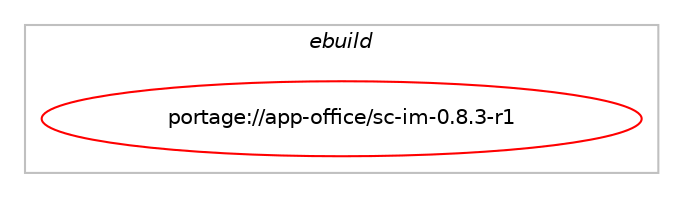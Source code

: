 digraph prolog {

# *************
# Graph options
# *************

newrank=true;
concentrate=true;
compound=true;
graph [rankdir=LR,fontname=Helvetica,fontsize=10,ranksep=1.5];#, ranksep=2.5, nodesep=0.2];
edge  [arrowhead=vee];
node  [fontname=Helvetica,fontsize=10];

# **********
# The ebuild
# **********

subgraph cluster_leftcol {
color=gray;
label=<<i>ebuild</i>>;
id [label="portage://app-office/sc-im-0.8.3-r1", color=red, width=4, href="../app-office/sc-im-0.8.3-r1.svg"];
}

# ****************
# The dependencies
# ****************

subgraph cluster_midcol {
color=gray;
label=<<i>dependencies</i>>;
subgraph cluster_compile {
fillcolor="#eeeeee";
style=filled;
label=<<i>compile</i>>;
# *** BEGIN UNKNOWN DEPENDENCY TYPE (TODO) ***
# id -> equal(use_conditional_group(positive,X,portage://app-office/sc-im-0.8.3-r1,[package_dependency(portage://app-office/sc-im-0.8.3-r1,install,no,x11-misc,xclip,none,[,,],[],[])]))
# *** END UNKNOWN DEPENDENCY TYPE (TODO) ***

# *** BEGIN UNKNOWN DEPENDENCY TYPE (TODO) ***
# id -> equal(use_conditional_group(positive,lua,portage://app-office/sc-im-0.8.3-r1,[use_conditional_group(positive,lua_single_target_luajit,portage://app-office/sc-im-0.8.3-r1,[package_dependency(portage://app-office/sc-im-0.8.3-r1,install,no,dev-lang,luajit,none,[,,],any_same_slot,[])]),use_conditional_group(positive,lua_single_target_lua5-1,portage://app-office/sc-im-0.8.3-r1,[package_dependency(portage://app-office/sc-im-0.8.3-r1,install,no,dev-lang,lua,none,[,,],[slot(5.1)],[])])]))
# *** END UNKNOWN DEPENDENCY TYPE (TODO) ***

# *** BEGIN UNKNOWN DEPENDENCY TYPE (TODO) ***
# id -> equal(use_conditional_group(positive,ods,portage://app-office/sc-im-0.8.3-r1,[package_dependency(portage://app-office/sc-im-0.8.3-r1,install,no,dev-libs,libxml2,none,[,,],[],[]),package_dependency(portage://app-office/sc-im-0.8.3-r1,install,no,dev-libs,libzip,none,[,,],[],[])]))
# *** END UNKNOWN DEPENDENCY TYPE (TODO) ***

# *** BEGIN UNKNOWN DEPENDENCY TYPE (TODO) ***
# id -> equal(use_conditional_group(positive,plots,portage://app-office/sc-im-0.8.3-r1,[package_dependency(portage://app-office/sc-im-0.8.3-r1,install,no,sci-visualization,gnuplot,none,[,,],[],[])]))
# *** END UNKNOWN DEPENDENCY TYPE (TODO) ***

# *** BEGIN UNKNOWN DEPENDENCY TYPE (TODO) ***
# id -> equal(use_conditional_group(positive,tmux,portage://app-office/sc-im-0.8.3-r1,[package_dependency(portage://app-office/sc-im-0.8.3-r1,install,no,app-misc,tmux,none,[,,],[],[])]))
# *** END UNKNOWN DEPENDENCY TYPE (TODO) ***

# *** BEGIN UNKNOWN DEPENDENCY TYPE (TODO) ***
# id -> equal(use_conditional_group(positive,wayland,portage://app-office/sc-im-0.8.3-r1,[package_dependency(portage://app-office/sc-im-0.8.3-r1,install,no,gui-apps,wl-clipboard,none,[,,],[],[])]))
# *** END UNKNOWN DEPENDENCY TYPE (TODO) ***

# *** BEGIN UNKNOWN DEPENDENCY TYPE (TODO) ***
# id -> equal(use_conditional_group(positive,xls,portage://app-office/sc-im-0.8.3-r1,[package_dependency(portage://app-office/sc-im-0.8.3-r1,install,no,dev-libs,libxls,none,[,,],[],[])]))
# *** END UNKNOWN DEPENDENCY TYPE (TODO) ***

# *** BEGIN UNKNOWN DEPENDENCY TYPE (TODO) ***
# id -> equal(use_conditional_group(positive,xlsx,portage://app-office/sc-im-0.8.3-r1,[package_dependency(portage://app-office/sc-im-0.8.3-r1,install,no,dev-libs,libxlsxwriter,none,[,,],[],[]),package_dependency(portage://app-office/sc-im-0.8.3-r1,install,no,dev-libs,libxml2,none,[,,],[],[]),package_dependency(portage://app-office/sc-im-0.8.3-r1,install,no,dev-libs,libzip,none,[,,],[],[])]))
# *** END UNKNOWN DEPENDENCY TYPE (TODO) ***

# *** BEGIN UNKNOWN DEPENDENCY TYPE (TODO) ***
# id -> equal(package_dependency(portage://app-office/sc-im-0.8.3-r1,install,no,sys-libs,ncurses,none,[,,],any_same_slot,[]))
# *** END UNKNOWN DEPENDENCY TYPE (TODO) ***

}
subgraph cluster_compileandrun {
fillcolor="#eeeeee";
style=filled;
label=<<i>compile and run</i>>;
}
subgraph cluster_run {
fillcolor="#eeeeee";
style=filled;
label=<<i>run</i>>;
# *** BEGIN UNKNOWN DEPENDENCY TYPE (TODO) ***
# id -> equal(use_conditional_group(positive,X,portage://app-office/sc-im-0.8.3-r1,[package_dependency(portage://app-office/sc-im-0.8.3-r1,run,no,x11-misc,xclip,none,[,,],[],[])]))
# *** END UNKNOWN DEPENDENCY TYPE (TODO) ***

# *** BEGIN UNKNOWN DEPENDENCY TYPE (TODO) ***
# id -> equal(use_conditional_group(positive,lua,portage://app-office/sc-im-0.8.3-r1,[use_conditional_group(positive,lua_single_target_luajit,portage://app-office/sc-im-0.8.3-r1,[package_dependency(portage://app-office/sc-im-0.8.3-r1,run,no,dev-lang,luajit,none,[,,],any_same_slot,[])]),use_conditional_group(positive,lua_single_target_lua5-1,portage://app-office/sc-im-0.8.3-r1,[package_dependency(portage://app-office/sc-im-0.8.3-r1,run,no,dev-lang,lua,none,[,,],[slot(5.1)],[])])]))
# *** END UNKNOWN DEPENDENCY TYPE (TODO) ***

# *** BEGIN UNKNOWN DEPENDENCY TYPE (TODO) ***
# id -> equal(use_conditional_group(positive,ods,portage://app-office/sc-im-0.8.3-r1,[package_dependency(portage://app-office/sc-im-0.8.3-r1,run,no,dev-libs,libxml2,none,[,,],[],[]),package_dependency(portage://app-office/sc-im-0.8.3-r1,run,no,dev-libs,libzip,none,[,,],[],[])]))
# *** END UNKNOWN DEPENDENCY TYPE (TODO) ***

# *** BEGIN UNKNOWN DEPENDENCY TYPE (TODO) ***
# id -> equal(use_conditional_group(positive,plots,portage://app-office/sc-im-0.8.3-r1,[package_dependency(portage://app-office/sc-im-0.8.3-r1,run,no,sci-visualization,gnuplot,none,[,,],[],[])]))
# *** END UNKNOWN DEPENDENCY TYPE (TODO) ***

# *** BEGIN UNKNOWN DEPENDENCY TYPE (TODO) ***
# id -> equal(use_conditional_group(positive,tmux,portage://app-office/sc-im-0.8.3-r1,[package_dependency(portage://app-office/sc-im-0.8.3-r1,run,no,app-misc,tmux,none,[,,],[],[])]))
# *** END UNKNOWN DEPENDENCY TYPE (TODO) ***

# *** BEGIN UNKNOWN DEPENDENCY TYPE (TODO) ***
# id -> equal(use_conditional_group(positive,wayland,portage://app-office/sc-im-0.8.3-r1,[package_dependency(portage://app-office/sc-im-0.8.3-r1,run,no,gui-apps,wl-clipboard,none,[,,],[],[])]))
# *** END UNKNOWN DEPENDENCY TYPE (TODO) ***

# *** BEGIN UNKNOWN DEPENDENCY TYPE (TODO) ***
# id -> equal(use_conditional_group(positive,xls,portage://app-office/sc-im-0.8.3-r1,[package_dependency(portage://app-office/sc-im-0.8.3-r1,run,no,dev-libs,libxls,none,[,,],[],[])]))
# *** END UNKNOWN DEPENDENCY TYPE (TODO) ***

# *** BEGIN UNKNOWN DEPENDENCY TYPE (TODO) ***
# id -> equal(use_conditional_group(positive,xlsx,portage://app-office/sc-im-0.8.3-r1,[package_dependency(portage://app-office/sc-im-0.8.3-r1,run,no,dev-libs,libxlsxwriter,none,[,,],[],[]),package_dependency(portage://app-office/sc-im-0.8.3-r1,run,no,dev-libs,libxml2,none,[,,],[],[]),package_dependency(portage://app-office/sc-im-0.8.3-r1,run,no,dev-libs,libzip,none,[,,],[],[])]))
# *** END UNKNOWN DEPENDENCY TYPE (TODO) ***

# *** BEGIN UNKNOWN DEPENDENCY TYPE (TODO) ***
# id -> equal(package_dependency(portage://app-office/sc-im-0.8.3-r1,run,no,sys-libs,ncurses,none,[,,],any_same_slot,[]))
# *** END UNKNOWN DEPENDENCY TYPE (TODO) ***

}
}

# **************
# The candidates
# **************

subgraph cluster_choices {
rank=same;
color=gray;
label=<<i>candidates</i>>;

}

}
